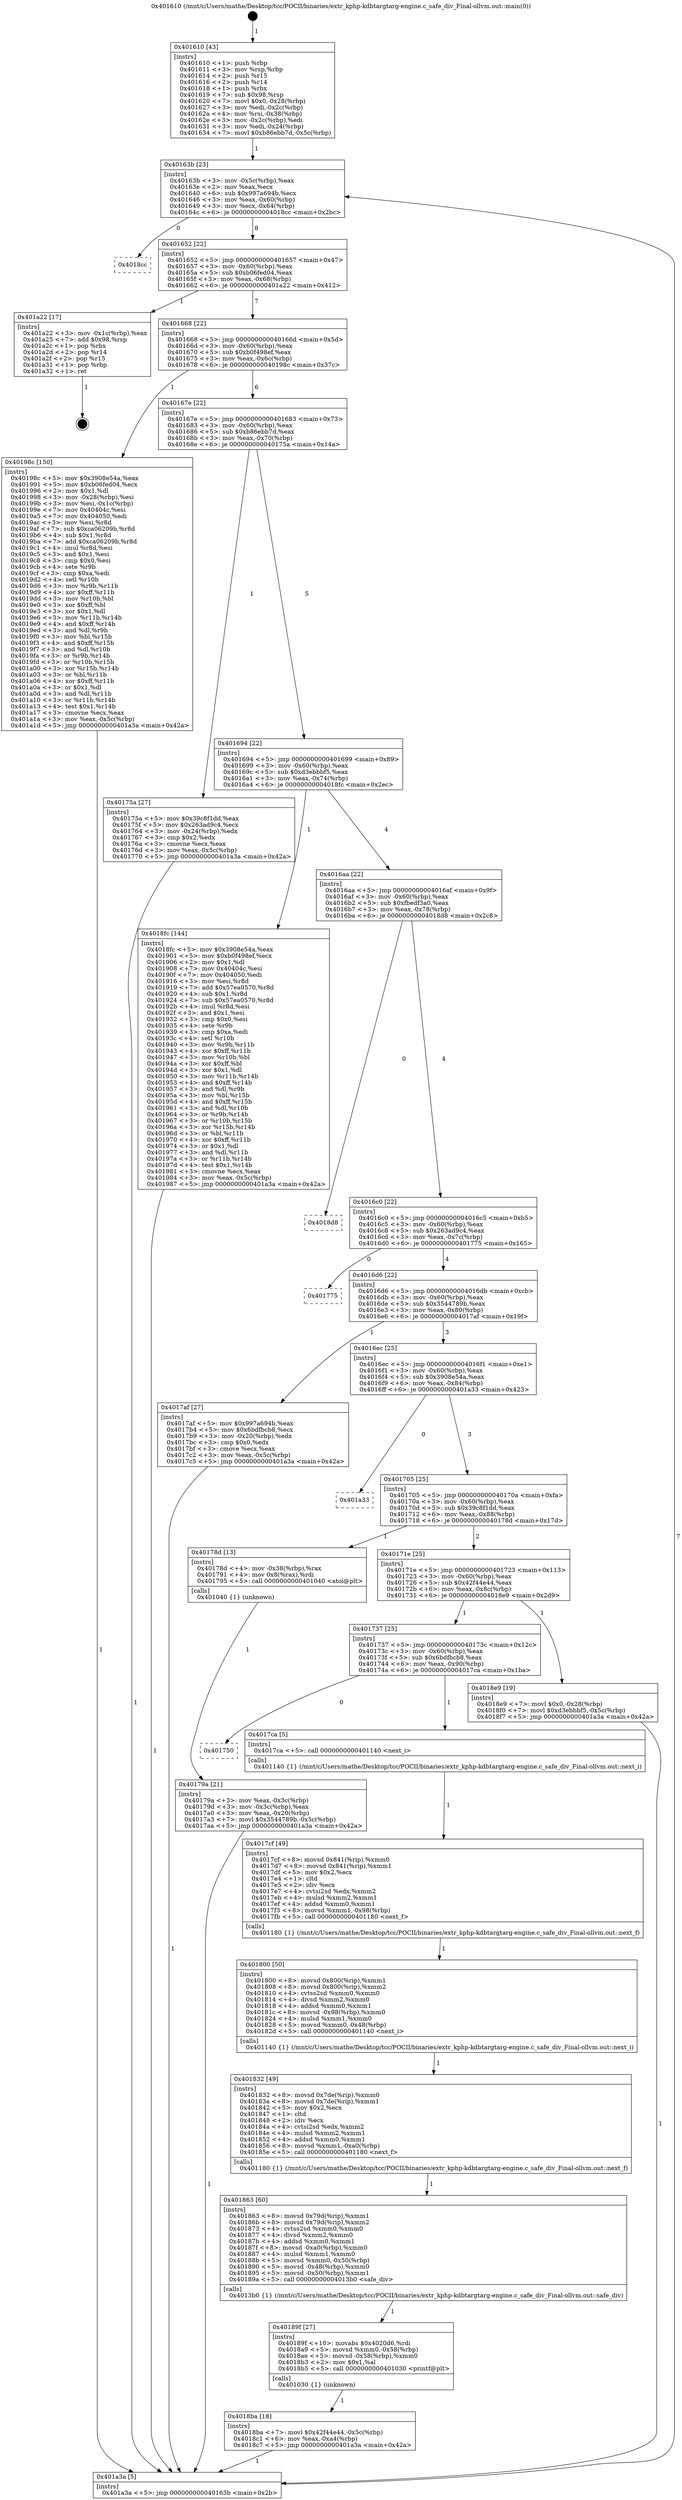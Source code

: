 digraph "0x401610" {
  label = "0x401610 (/mnt/c/Users/mathe/Desktop/tcc/POCII/binaries/extr_kphp-kdbtargtarg-engine.c_safe_div_Final-ollvm.out::main(0))"
  labelloc = "t"
  node[shape=record]

  Entry [label="",width=0.3,height=0.3,shape=circle,fillcolor=black,style=filled]
  "0x40163b" [label="{
     0x40163b [23]\l
     | [instrs]\l
     &nbsp;&nbsp;0x40163b \<+3\>: mov -0x5c(%rbp),%eax\l
     &nbsp;&nbsp;0x40163e \<+2\>: mov %eax,%ecx\l
     &nbsp;&nbsp;0x401640 \<+6\>: sub $0x997a694b,%ecx\l
     &nbsp;&nbsp;0x401646 \<+3\>: mov %eax,-0x60(%rbp)\l
     &nbsp;&nbsp;0x401649 \<+3\>: mov %ecx,-0x64(%rbp)\l
     &nbsp;&nbsp;0x40164c \<+6\>: je 00000000004018cc \<main+0x2bc\>\l
  }"]
  "0x4018cc" [label="{
     0x4018cc\l
  }", style=dashed]
  "0x401652" [label="{
     0x401652 [22]\l
     | [instrs]\l
     &nbsp;&nbsp;0x401652 \<+5\>: jmp 0000000000401657 \<main+0x47\>\l
     &nbsp;&nbsp;0x401657 \<+3\>: mov -0x60(%rbp),%eax\l
     &nbsp;&nbsp;0x40165a \<+5\>: sub $0xb06fed04,%eax\l
     &nbsp;&nbsp;0x40165f \<+3\>: mov %eax,-0x68(%rbp)\l
     &nbsp;&nbsp;0x401662 \<+6\>: je 0000000000401a22 \<main+0x412\>\l
  }"]
  Exit [label="",width=0.3,height=0.3,shape=circle,fillcolor=black,style=filled,peripheries=2]
  "0x401a22" [label="{
     0x401a22 [17]\l
     | [instrs]\l
     &nbsp;&nbsp;0x401a22 \<+3\>: mov -0x1c(%rbp),%eax\l
     &nbsp;&nbsp;0x401a25 \<+7\>: add $0x98,%rsp\l
     &nbsp;&nbsp;0x401a2c \<+1\>: pop %rbx\l
     &nbsp;&nbsp;0x401a2d \<+2\>: pop %r14\l
     &nbsp;&nbsp;0x401a2f \<+2\>: pop %r15\l
     &nbsp;&nbsp;0x401a31 \<+1\>: pop %rbp\l
     &nbsp;&nbsp;0x401a32 \<+1\>: ret\l
  }"]
  "0x401668" [label="{
     0x401668 [22]\l
     | [instrs]\l
     &nbsp;&nbsp;0x401668 \<+5\>: jmp 000000000040166d \<main+0x5d\>\l
     &nbsp;&nbsp;0x40166d \<+3\>: mov -0x60(%rbp),%eax\l
     &nbsp;&nbsp;0x401670 \<+5\>: sub $0xb0f498ef,%eax\l
     &nbsp;&nbsp;0x401675 \<+3\>: mov %eax,-0x6c(%rbp)\l
     &nbsp;&nbsp;0x401678 \<+6\>: je 000000000040198c \<main+0x37c\>\l
  }"]
  "0x4018ba" [label="{
     0x4018ba [18]\l
     | [instrs]\l
     &nbsp;&nbsp;0x4018ba \<+7\>: movl $0x42f44e44,-0x5c(%rbp)\l
     &nbsp;&nbsp;0x4018c1 \<+6\>: mov %eax,-0xa4(%rbp)\l
     &nbsp;&nbsp;0x4018c7 \<+5\>: jmp 0000000000401a3a \<main+0x42a\>\l
  }"]
  "0x40198c" [label="{
     0x40198c [150]\l
     | [instrs]\l
     &nbsp;&nbsp;0x40198c \<+5\>: mov $0x3908e54a,%eax\l
     &nbsp;&nbsp;0x401991 \<+5\>: mov $0xb06fed04,%ecx\l
     &nbsp;&nbsp;0x401996 \<+2\>: mov $0x1,%dl\l
     &nbsp;&nbsp;0x401998 \<+3\>: mov -0x28(%rbp),%esi\l
     &nbsp;&nbsp;0x40199b \<+3\>: mov %esi,-0x1c(%rbp)\l
     &nbsp;&nbsp;0x40199e \<+7\>: mov 0x40404c,%esi\l
     &nbsp;&nbsp;0x4019a5 \<+7\>: mov 0x404050,%edi\l
     &nbsp;&nbsp;0x4019ac \<+3\>: mov %esi,%r8d\l
     &nbsp;&nbsp;0x4019af \<+7\>: sub $0xca06209b,%r8d\l
     &nbsp;&nbsp;0x4019b6 \<+4\>: sub $0x1,%r8d\l
     &nbsp;&nbsp;0x4019ba \<+7\>: add $0xca06209b,%r8d\l
     &nbsp;&nbsp;0x4019c1 \<+4\>: imul %r8d,%esi\l
     &nbsp;&nbsp;0x4019c5 \<+3\>: and $0x1,%esi\l
     &nbsp;&nbsp;0x4019c8 \<+3\>: cmp $0x0,%esi\l
     &nbsp;&nbsp;0x4019cb \<+4\>: sete %r9b\l
     &nbsp;&nbsp;0x4019cf \<+3\>: cmp $0xa,%edi\l
     &nbsp;&nbsp;0x4019d2 \<+4\>: setl %r10b\l
     &nbsp;&nbsp;0x4019d6 \<+3\>: mov %r9b,%r11b\l
     &nbsp;&nbsp;0x4019d9 \<+4\>: xor $0xff,%r11b\l
     &nbsp;&nbsp;0x4019dd \<+3\>: mov %r10b,%bl\l
     &nbsp;&nbsp;0x4019e0 \<+3\>: xor $0xff,%bl\l
     &nbsp;&nbsp;0x4019e3 \<+3\>: xor $0x1,%dl\l
     &nbsp;&nbsp;0x4019e6 \<+3\>: mov %r11b,%r14b\l
     &nbsp;&nbsp;0x4019e9 \<+4\>: and $0xff,%r14b\l
     &nbsp;&nbsp;0x4019ed \<+3\>: and %dl,%r9b\l
     &nbsp;&nbsp;0x4019f0 \<+3\>: mov %bl,%r15b\l
     &nbsp;&nbsp;0x4019f3 \<+4\>: and $0xff,%r15b\l
     &nbsp;&nbsp;0x4019f7 \<+3\>: and %dl,%r10b\l
     &nbsp;&nbsp;0x4019fa \<+3\>: or %r9b,%r14b\l
     &nbsp;&nbsp;0x4019fd \<+3\>: or %r10b,%r15b\l
     &nbsp;&nbsp;0x401a00 \<+3\>: xor %r15b,%r14b\l
     &nbsp;&nbsp;0x401a03 \<+3\>: or %bl,%r11b\l
     &nbsp;&nbsp;0x401a06 \<+4\>: xor $0xff,%r11b\l
     &nbsp;&nbsp;0x401a0a \<+3\>: or $0x1,%dl\l
     &nbsp;&nbsp;0x401a0d \<+3\>: and %dl,%r11b\l
     &nbsp;&nbsp;0x401a10 \<+3\>: or %r11b,%r14b\l
     &nbsp;&nbsp;0x401a13 \<+4\>: test $0x1,%r14b\l
     &nbsp;&nbsp;0x401a17 \<+3\>: cmovne %ecx,%eax\l
     &nbsp;&nbsp;0x401a1a \<+3\>: mov %eax,-0x5c(%rbp)\l
     &nbsp;&nbsp;0x401a1d \<+5\>: jmp 0000000000401a3a \<main+0x42a\>\l
  }"]
  "0x40167e" [label="{
     0x40167e [22]\l
     | [instrs]\l
     &nbsp;&nbsp;0x40167e \<+5\>: jmp 0000000000401683 \<main+0x73\>\l
     &nbsp;&nbsp;0x401683 \<+3\>: mov -0x60(%rbp),%eax\l
     &nbsp;&nbsp;0x401686 \<+5\>: sub $0xb86ebb7d,%eax\l
     &nbsp;&nbsp;0x40168b \<+3\>: mov %eax,-0x70(%rbp)\l
     &nbsp;&nbsp;0x40168e \<+6\>: je 000000000040175a \<main+0x14a\>\l
  }"]
  "0x40189f" [label="{
     0x40189f [27]\l
     | [instrs]\l
     &nbsp;&nbsp;0x40189f \<+10\>: movabs $0x4020d6,%rdi\l
     &nbsp;&nbsp;0x4018a9 \<+5\>: movsd %xmm0,-0x58(%rbp)\l
     &nbsp;&nbsp;0x4018ae \<+5\>: movsd -0x58(%rbp),%xmm0\l
     &nbsp;&nbsp;0x4018b3 \<+2\>: mov $0x1,%al\l
     &nbsp;&nbsp;0x4018b5 \<+5\>: call 0000000000401030 \<printf@plt\>\l
     | [calls]\l
     &nbsp;&nbsp;0x401030 \{1\} (unknown)\l
  }"]
  "0x40175a" [label="{
     0x40175a [27]\l
     | [instrs]\l
     &nbsp;&nbsp;0x40175a \<+5\>: mov $0x39c8f1dd,%eax\l
     &nbsp;&nbsp;0x40175f \<+5\>: mov $0x263ad9c4,%ecx\l
     &nbsp;&nbsp;0x401764 \<+3\>: mov -0x24(%rbp),%edx\l
     &nbsp;&nbsp;0x401767 \<+3\>: cmp $0x2,%edx\l
     &nbsp;&nbsp;0x40176a \<+3\>: cmovne %ecx,%eax\l
     &nbsp;&nbsp;0x40176d \<+3\>: mov %eax,-0x5c(%rbp)\l
     &nbsp;&nbsp;0x401770 \<+5\>: jmp 0000000000401a3a \<main+0x42a\>\l
  }"]
  "0x401694" [label="{
     0x401694 [22]\l
     | [instrs]\l
     &nbsp;&nbsp;0x401694 \<+5\>: jmp 0000000000401699 \<main+0x89\>\l
     &nbsp;&nbsp;0x401699 \<+3\>: mov -0x60(%rbp),%eax\l
     &nbsp;&nbsp;0x40169c \<+5\>: sub $0xd3ebbbf5,%eax\l
     &nbsp;&nbsp;0x4016a1 \<+3\>: mov %eax,-0x74(%rbp)\l
     &nbsp;&nbsp;0x4016a4 \<+6\>: je 00000000004018fc \<main+0x2ec\>\l
  }"]
  "0x401a3a" [label="{
     0x401a3a [5]\l
     | [instrs]\l
     &nbsp;&nbsp;0x401a3a \<+5\>: jmp 000000000040163b \<main+0x2b\>\l
  }"]
  "0x401610" [label="{
     0x401610 [43]\l
     | [instrs]\l
     &nbsp;&nbsp;0x401610 \<+1\>: push %rbp\l
     &nbsp;&nbsp;0x401611 \<+3\>: mov %rsp,%rbp\l
     &nbsp;&nbsp;0x401614 \<+2\>: push %r15\l
     &nbsp;&nbsp;0x401616 \<+2\>: push %r14\l
     &nbsp;&nbsp;0x401618 \<+1\>: push %rbx\l
     &nbsp;&nbsp;0x401619 \<+7\>: sub $0x98,%rsp\l
     &nbsp;&nbsp;0x401620 \<+7\>: movl $0x0,-0x28(%rbp)\l
     &nbsp;&nbsp;0x401627 \<+3\>: mov %edi,-0x2c(%rbp)\l
     &nbsp;&nbsp;0x40162a \<+4\>: mov %rsi,-0x38(%rbp)\l
     &nbsp;&nbsp;0x40162e \<+3\>: mov -0x2c(%rbp),%edi\l
     &nbsp;&nbsp;0x401631 \<+3\>: mov %edi,-0x24(%rbp)\l
     &nbsp;&nbsp;0x401634 \<+7\>: movl $0xb86ebb7d,-0x5c(%rbp)\l
  }"]
  "0x401863" [label="{
     0x401863 [60]\l
     | [instrs]\l
     &nbsp;&nbsp;0x401863 \<+8\>: movsd 0x79d(%rip),%xmm1\l
     &nbsp;&nbsp;0x40186b \<+8\>: movsd 0x79d(%rip),%xmm2\l
     &nbsp;&nbsp;0x401873 \<+4\>: cvtss2sd %xmm0,%xmm0\l
     &nbsp;&nbsp;0x401877 \<+4\>: divsd %xmm2,%xmm0\l
     &nbsp;&nbsp;0x40187b \<+4\>: addsd %xmm0,%xmm1\l
     &nbsp;&nbsp;0x40187f \<+8\>: movsd -0xa0(%rbp),%xmm0\l
     &nbsp;&nbsp;0x401887 \<+4\>: mulsd %xmm1,%xmm0\l
     &nbsp;&nbsp;0x40188b \<+5\>: movsd %xmm0,-0x50(%rbp)\l
     &nbsp;&nbsp;0x401890 \<+5\>: movsd -0x48(%rbp),%xmm0\l
     &nbsp;&nbsp;0x401895 \<+5\>: movsd -0x50(%rbp),%xmm1\l
     &nbsp;&nbsp;0x40189a \<+5\>: call 00000000004013b0 \<safe_div\>\l
     | [calls]\l
     &nbsp;&nbsp;0x4013b0 \{1\} (/mnt/c/Users/mathe/Desktop/tcc/POCII/binaries/extr_kphp-kdbtargtarg-engine.c_safe_div_Final-ollvm.out::safe_div)\l
  }"]
  "0x4018fc" [label="{
     0x4018fc [144]\l
     | [instrs]\l
     &nbsp;&nbsp;0x4018fc \<+5\>: mov $0x3908e54a,%eax\l
     &nbsp;&nbsp;0x401901 \<+5\>: mov $0xb0f498ef,%ecx\l
     &nbsp;&nbsp;0x401906 \<+2\>: mov $0x1,%dl\l
     &nbsp;&nbsp;0x401908 \<+7\>: mov 0x40404c,%esi\l
     &nbsp;&nbsp;0x40190f \<+7\>: mov 0x404050,%edi\l
     &nbsp;&nbsp;0x401916 \<+3\>: mov %esi,%r8d\l
     &nbsp;&nbsp;0x401919 \<+7\>: add $0x57ea0570,%r8d\l
     &nbsp;&nbsp;0x401920 \<+4\>: sub $0x1,%r8d\l
     &nbsp;&nbsp;0x401924 \<+7\>: sub $0x57ea0570,%r8d\l
     &nbsp;&nbsp;0x40192b \<+4\>: imul %r8d,%esi\l
     &nbsp;&nbsp;0x40192f \<+3\>: and $0x1,%esi\l
     &nbsp;&nbsp;0x401932 \<+3\>: cmp $0x0,%esi\l
     &nbsp;&nbsp;0x401935 \<+4\>: sete %r9b\l
     &nbsp;&nbsp;0x401939 \<+3\>: cmp $0xa,%edi\l
     &nbsp;&nbsp;0x40193c \<+4\>: setl %r10b\l
     &nbsp;&nbsp;0x401940 \<+3\>: mov %r9b,%r11b\l
     &nbsp;&nbsp;0x401943 \<+4\>: xor $0xff,%r11b\l
     &nbsp;&nbsp;0x401947 \<+3\>: mov %r10b,%bl\l
     &nbsp;&nbsp;0x40194a \<+3\>: xor $0xff,%bl\l
     &nbsp;&nbsp;0x40194d \<+3\>: xor $0x1,%dl\l
     &nbsp;&nbsp;0x401950 \<+3\>: mov %r11b,%r14b\l
     &nbsp;&nbsp;0x401953 \<+4\>: and $0xff,%r14b\l
     &nbsp;&nbsp;0x401957 \<+3\>: and %dl,%r9b\l
     &nbsp;&nbsp;0x40195a \<+3\>: mov %bl,%r15b\l
     &nbsp;&nbsp;0x40195d \<+4\>: and $0xff,%r15b\l
     &nbsp;&nbsp;0x401961 \<+3\>: and %dl,%r10b\l
     &nbsp;&nbsp;0x401964 \<+3\>: or %r9b,%r14b\l
     &nbsp;&nbsp;0x401967 \<+3\>: or %r10b,%r15b\l
     &nbsp;&nbsp;0x40196a \<+3\>: xor %r15b,%r14b\l
     &nbsp;&nbsp;0x40196d \<+3\>: or %bl,%r11b\l
     &nbsp;&nbsp;0x401970 \<+4\>: xor $0xff,%r11b\l
     &nbsp;&nbsp;0x401974 \<+3\>: or $0x1,%dl\l
     &nbsp;&nbsp;0x401977 \<+3\>: and %dl,%r11b\l
     &nbsp;&nbsp;0x40197a \<+3\>: or %r11b,%r14b\l
     &nbsp;&nbsp;0x40197d \<+4\>: test $0x1,%r14b\l
     &nbsp;&nbsp;0x401981 \<+3\>: cmovne %ecx,%eax\l
     &nbsp;&nbsp;0x401984 \<+3\>: mov %eax,-0x5c(%rbp)\l
     &nbsp;&nbsp;0x401987 \<+5\>: jmp 0000000000401a3a \<main+0x42a\>\l
  }"]
  "0x4016aa" [label="{
     0x4016aa [22]\l
     | [instrs]\l
     &nbsp;&nbsp;0x4016aa \<+5\>: jmp 00000000004016af \<main+0x9f\>\l
     &nbsp;&nbsp;0x4016af \<+3\>: mov -0x60(%rbp),%eax\l
     &nbsp;&nbsp;0x4016b2 \<+5\>: sub $0xfbedf3a0,%eax\l
     &nbsp;&nbsp;0x4016b7 \<+3\>: mov %eax,-0x78(%rbp)\l
     &nbsp;&nbsp;0x4016ba \<+6\>: je 00000000004018d8 \<main+0x2c8\>\l
  }"]
  "0x401832" [label="{
     0x401832 [49]\l
     | [instrs]\l
     &nbsp;&nbsp;0x401832 \<+8\>: movsd 0x7de(%rip),%xmm0\l
     &nbsp;&nbsp;0x40183a \<+8\>: movsd 0x7de(%rip),%xmm1\l
     &nbsp;&nbsp;0x401842 \<+5\>: mov $0x2,%ecx\l
     &nbsp;&nbsp;0x401847 \<+1\>: cltd\l
     &nbsp;&nbsp;0x401848 \<+2\>: idiv %ecx\l
     &nbsp;&nbsp;0x40184a \<+4\>: cvtsi2sd %edx,%xmm2\l
     &nbsp;&nbsp;0x40184e \<+4\>: mulsd %xmm2,%xmm1\l
     &nbsp;&nbsp;0x401852 \<+4\>: addsd %xmm0,%xmm1\l
     &nbsp;&nbsp;0x401856 \<+8\>: movsd %xmm1,-0xa0(%rbp)\l
     &nbsp;&nbsp;0x40185e \<+5\>: call 0000000000401180 \<next_f\>\l
     | [calls]\l
     &nbsp;&nbsp;0x401180 \{1\} (/mnt/c/Users/mathe/Desktop/tcc/POCII/binaries/extr_kphp-kdbtargtarg-engine.c_safe_div_Final-ollvm.out::next_f)\l
  }"]
  "0x4018d8" [label="{
     0x4018d8\l
  }", style=dashed]
  "0x4016c0" [label="{
     0x4016c0 [22]\l
     | [instrs]\l
     &nbsp;&nbsp;0x4016c0 \<+5\>: jmp 00000000004016c5 \<main+0xb5\>\l
     &nbsp;&nbsp;0x4016c5 \<+3\>: mov -0x60(%rbp),%eax\l
     &nbsp;&nbsp;0x4016c8 \<+5\>: sub $0x263ad9c4,%eax\l
     &nbsp;&nbsp;0x4016cd \<+3\>: mov %eax,-0x7c(%rbp)\l
     &nbsp;&nbsp;0x4016d0 \<+6\>: je 0000000000401775 \<main+0x165\>\l
  }"]
  "0x401800" [label="{
     0x401800 [50]\l
     | [instrs]\l
     &nbsp;&nbsp;0x401800 \<+8\>: movsd 0x800(%rip),%xmm1\l
     &nbsp;&nbsp;0x401808 \<+8\>: movsd 0x800(%rip),%xmm2\l
     &nbsp;&nbsp;0x401810 \<+4\>: cvtss2sd %xmm0,%xmm0\l
     &nbsp;&nbsp;0x401814 \<+4\>: divsd %xmm2,%xmm0\l
     &nbsp;&nbsp;0x401818 \<+4\>: addsd %xmm0,%xmm1\l
     &nbsp;&nbsp;0x40181c \<+8\>: movsd -0x98(%rbp),%xmm0\l
     &nbsp;&nbsp;0x401824 \<+4\>: mulsd %xmm1,%xmm0\l
     &nbsp;&nbsp;0x401828 \<+5\>: movsd %xmm0,-0x48(%rbp)\l
     &nbsp;&nbsp;0x40182d \<+5\>: call 0000000000401140 \<next_i\>\l
     | [calls]\l
     &nbsp;&nbsp;0x401140 \{1\} (/mnt/c/Users/mathe/Desktop/tcc/POCII/binaries/extr_kphp-kdbtargtarg-engine.c_safe_div_Final-ollvm.out::next_i)\l
  }"]
  "0x401775" [label="{
     0x401775\l
  }", style=dashed]
  "0x4016d6" [label="{
     0x4016d6 [22]\l
     | [instrs]\l
     &nbsp;&nbsp;0x4016d6 \<+5\>: jmp 00000000004016db \<main+0xcb\>\l
     &nbsp;&nbsp;0x4016db \<+3\>: mov -0x60(%rbp),%eax\l
     &nbsp;&nbsp;0x4016de \<+5\>: sub $0x3544789b,%eax\l
     &nbsp;&nbsp;0x4016e3 \<+3\>: mov %eax,-0x80(%rbp)\l
     &nbsp;&nbsp;0x4016e6 \<+6\>: je 00000000004017af \<main+0x19f\>\l
  }"]
  "0x4017cf" [label="{
     0x4017cf [49]\l
     | [instrs]\l
     &nbsp;&nbsp;0x4017cf \<+8\>: movsd 0x841(%rip),%xmm0\l
     &nbsp;&nbsp;0x4017d7 \<+8\>: movsd 0x841(%rip),%xmm1\l
     &nbsp;&nbsp;0x4017df \<+5\>: mov $0x2,%ecx\l
     &nbsp;&nbsp;0x4017e4 \<+1\>: cltd\l
     &nbsp;&nbsp;0x4017e5 \<+2\>: idiv %ecx\l
     &nbsp;&nbsp;0x4017e7 \<+4\>: cvtsi2sd %edx,%xmm2\l
     &nbsp;&nbsp;0x4017eb \<+4\>: mulsd %xmm2,%xmm1\l
     &nbsp;&nbsp;0x4017ef \<+4\>: addsd %xmm0,%xmm1\l
     &nbsp;&nbsp;0x4017f3 \<+8\>: movsd %xmm1,-0x98(%rbp)\l
     &nbsp;&nbsp;0x4017fb \<+5\>: call 0000000000401180 \<next_f\>\l
     | [calls]\l
     &nbsp;&nbsp;0x401180 \{1\} (/mnt/c/Users/mathe/Desktop/tcc/POCII/binaries/extr_kphp-kdbtargtarg-engine.c_safe_div_Final-ollvm.out::next_f)\l
  }"]
  "0x4017af" [label="{
     0x4017af [27]\l
     | [instrs]\l
     &nbsp;&nbsp;0x4017af \<+5\>: mov $0x997a694b,%eax\l
     &nbsp;&nbsp;0x4017b4 \<+5\>: mov $0x6bdfbcb8,%ecx\l
     &nbsp;&nbsp;0x4017b9 \<+3\>: mov -0x20(%rbp),%edx\l
     &nbsp;&nbsp;0x4017bc \<+3\>: cmp $0x0,%edx\l
     &nbsp;&nbsp;0x4017bf \<+3\>: cmove %ecx,%eax\l
     &nbsp;&nbsp;0x4017c2 \<+3\>: mov %eax,-0x5c(%rbp)\l
     &nbsp;&nbsp;0x4017c5 \<+5\>: jmp 0000000000401a3a \<main+0x42a\>\l
  }"]
  "0x4016ec" [label="{
     0x4016ec [25]\l
     | [instrs]\l
     &nbsp;&nbsp;0x4016ec \<+5\>: jmp 00000000004016f1 \<main+0xe1\>\l
     &nbsp;&nbsp;0x4016f1 \<+3\>: mov -0x60(%rbp),%eax\l
     &nbsp;&nbsp;0x4016f4 \<+5\>: sub $0x3908e54a,%eax\l
     &nbsp;&nbsp;0x4016f9 \<+6\>: mov %eax,-0x84(%rbp)\l
     &nbsp;&nbsp;0x4016ff \<+6\>: je 0000000000401a33 \<main+0x423\>\l
  }"]
  "0x401750" [label="{
     0x401750\l
  }", style=dashed]
  "0x401a33" [label="{
     0x401a33\l
  }", style=dashed]
  "0x401705" [label="{
     0x401705 [25]\l
     | [instrs]\l
     &nbsp;&nbsp;0x401705 \<+5\>: jmp 000000000040170a \<main+0xfa\>\l
     &nbsp;&nbsp;0x40170a \<+3\>: mov -0x60(%rbp),%eax\l
     &nbsp;&nbsp;0x40170d \<+5\>: sub $0x39c8f1dd,%eax\l
     &nbsp;&nbsp;0x401712 \<+6\>: mov %eax,-0x88(%rbp)\l
     &nbsp;&nbsp;0x401718 \<+6\>: je 000000000040178d \<main+0x17d\>\l
  }"]
  "0x4017ca" [label="{
     0x4017ca [5]\l
     | [instrs]\l
     &nbsp;&nbsp;0x4017ca \<+5\>: call 0000000000401140 \<next_i\>\l
     | [calls]\l
     &nbsp;&nbsp;0x401140 \{1\} (/mnt/c/Users/mathe/Desktop/tcc/POCII/binaries/extr_kphp-kdbtargtarg-engine.c_safe_div_Final-ollvm.out::next_i)\l
  }"]
  "0x40178d" [label="{
     0x40178d [13]\l
     | [instrs]\l
     &nbsp;&nbsp;0x40178d \<+4\>: mov -0x38(%rbp),%rax\l
     &nbsp;&nbsp;0x401791 \<+4\>: mov 0x8(%rax),%rdi\l
     &nbsp;&nbsp;0x401795 \<+5\>: call 0000000000401040 \<atoi@plt\>\l
     | [calls]\l
     &nbsp;&nbsp;0x401040 \{1\} (unknown)\l
  }"]
  "0x40171e" [label="{
     0x40171e [25]\l
     | [instrs]\l
     &nbsp;&nbsp;0x40171e \<+5\>: jmp 0000000000401723 \<main+0x113\>\l
     &nbsp;&nbsp;0x401723 \<+3\>: mov -0x60(%rbp),%eax\l
     &nbsp;&nbsp;0x401726 \<+5\>: sub $0x42f44e44,%eax\l
     &nbsp;&nbsp;0x40172b \<+6\>: mov %eax,-0x8c(%rbp)\l
     &nbsp;&nbsp;0x401731 \<+6\>: je 00000000004018e9 \<main+0x2d9\>\l
  }"]
  "0x40179a" [label="{
     0x40179a [21]\l
     | [instrs]\l
     &nbsp;&nbsp;0x40179a \<+3\>: mov %eax,-0x3c(%rbp)\l
     &nbsp;&nbsp;0x40179d \<+3\>: mov -0x3c(%rbp),%eax\l
     &nbsp;&nbsp;0x4017a0 \<+3\>: mov %eax,-0x20(%rbp)\l
     &nbsp;&nbsp;0x4017a3 \<+7\>: movl $0x3544789b,-0x5c(%rbp)\l
     &nbsp;&nbsp;0x4017aa \<+5\>: jmp 0000000000401a3a \<main+0x42a\>\l
  }"]
  "0x401737" [label="{
     0x401737 [25]\l
     | [instrs]\l
     &nbsp;&nbsp;0x401737 \<+5\>: jmp 000000000040173c \<main+0x12c\>\l
     &nbsp;&nbsp;0x40173c \<+3\>: mov -0x60(%rbp),%eax\l
     &nbsp;&nbsp;0x40173f \<+5\>: sub $0x6bdfbcb8,%eax\l
     &nbsp;&nbsp;0x401744 \<+6\>: mov %eax,-0x90(%rbp)\l
     &nbsp;&nbsp;0x40174a \<+6\>: je 00000000004017ca \<main+0x1ba\>\l
  }"]
  "0x4018e9" [label="{
     0x4018e9 [19]\l
     | [instrs]\l
     &nbsp;&nbsp;0x4018e9 \<+7\>: movl $0x0,-0x28(%rbp)\l
     &nbsp;&nbsp;0x4018f0 \<+7\>: movl $0xd3ebbbf5,-0x5c(%rbp)\l
     &nbsp;&nbsp;0x4018f7 \<+5\>: jmp 0000000000401a3a \<main+0x42a\>\l
  }"]
  Entry -> "0x401610" [label=" 1"]
  "0x40163b" -> "0x4018cc" [label=" 0"]
  "0x40163b" -> "0x401652" [label=" 8"]
  "0x401a22" -> Exit [label=" 1"]
  "0x401652" -> "0x401a22" [label=" 1"]
  "0x401652" -> "0x401668" [label=" 7"]
  "0x40198c" -> "0x401a3a" [label=" 1"]
  "0x401668" -> "0x40198c" [label=" 1"]
  "0x401668" -> "0x40167e" [label=" 6"]
  "0x4018fc" -> "0x401a3a" [label=" 1"]
  "0x40167e" -> "0x40175a" [label=" 1"]
  "0x40167e" -> "0x401694" [label=" 5"]
  "0x40175a" -> "0x401a3a" [label=" 1"]
  "0x401610" -> "0x40163b" [label=" 1"]
  "0x401a3a" -> "0x40163b" [label=" 7"]
  "0x4018e9" -> "0x401a3a" [label=" 1"]
  "0x401694" -> "0x4018fc" [label=" 1"]
  "0x401694" -> "0x4016aa" [label=" 4"]
  "0x4018ba" -> "0x401a3a" [label=" 1"]
  "0x4016aa" -> "0x4018d8" [label=" 0"]
  "0x4016aa" -> "0x4016c0" [label=" 4"]
  "0x40189f" -> "0x4018ba" [label=" 1"]
  "0x4016c0" -> "0x401775" [label=" 0"]
  "0x4016c0" -> "0x4016d6" [label=" 4"]
  "0x401863" -> "0x40189f" [label=" 1"]
  "0x4016d6" -> "0x4017af" [label=" 1"]
  "0x4016d6" -> "0x4016ec" [label=" 3"]
  "0x401832" -> "0x401863" [label=" 1"]
  "0x4016ec" -> "0x401a33" [label=" 0"]
  "0x4016ec" -> "0x401705" [label=" 3"]
  "0x401800" -> "0x401832" [label=" 1"]
  "0x401705" -> "0x40178d" [label=" 1"]
  "0x401705" -> "0x40171e" [label=" 2"]
  "0x40178d" -> "0x40179a" [label=" 1"]
  "0x40179a" -> "0x401a3a" [label=" 1"]
  "0x4017af" -> "0x401a3a" [label=" 1"]
  "0x4017cf" -> "0x401800" [label=" 1"]
  "0x40171e" -> "0x4018e9" [label=" 1"]
  "0x40171e" -> "0x401737" [label=" 1"]
  "0x4017ca" -> "0x4017cf" [label=" 1"]
  "0x401737" -> "0x4017ca" [label=" 1"]
  "0x401737" -> "0x401750" [label=" 0"]
}
